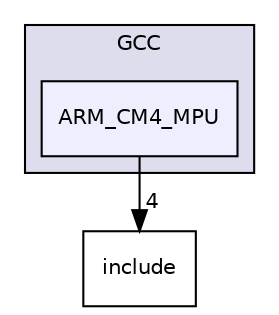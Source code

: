 digraph "/home/developer/mtrain-firmware/external/middleware/FreeRTOS/src/portable/GCC/ARM_CM4_MPU" {
  compound=true
  node [ fontsize="10", fontname="Helvetica"];
  edge [ labelfontsize="10", labelfontname="Helvetica"];
  subgraph clusterdir_c3f6510a47af292d4765bcaa26bd18e3 {
    graph [ bgcolor="#ddddee", pencolor="black", label="GCC" fontname="Helvetica", fontsize="10", URL="dir_c3f6510a47af292d4765bcaa26bd18e3.html"]
  dir_72e5935f083e438023fb5b84b35ffa30 [shape=box, label="ARM_CM4_MPU", style="filled", fillcolor="#eeeeff", pencolor="black", URL="dir_72e5935f083e438023fb5b84b35ffa30.html"];
  }
  dir_e8f305f026f0eedfd01db8b47ccd6bd3 [shape=box label="include" URL="dir_e8f305f026f0eedfd01db8b47ccd6bd3.html"];
  dir_72e5935f083e438023fb5b84b35ffa30->dir_e8f305f026f0eedfd01db8b47ccd6bd3 [headlabel="4", labeldistance=1.5 headhref="dir_000048_000041.html"];
}
